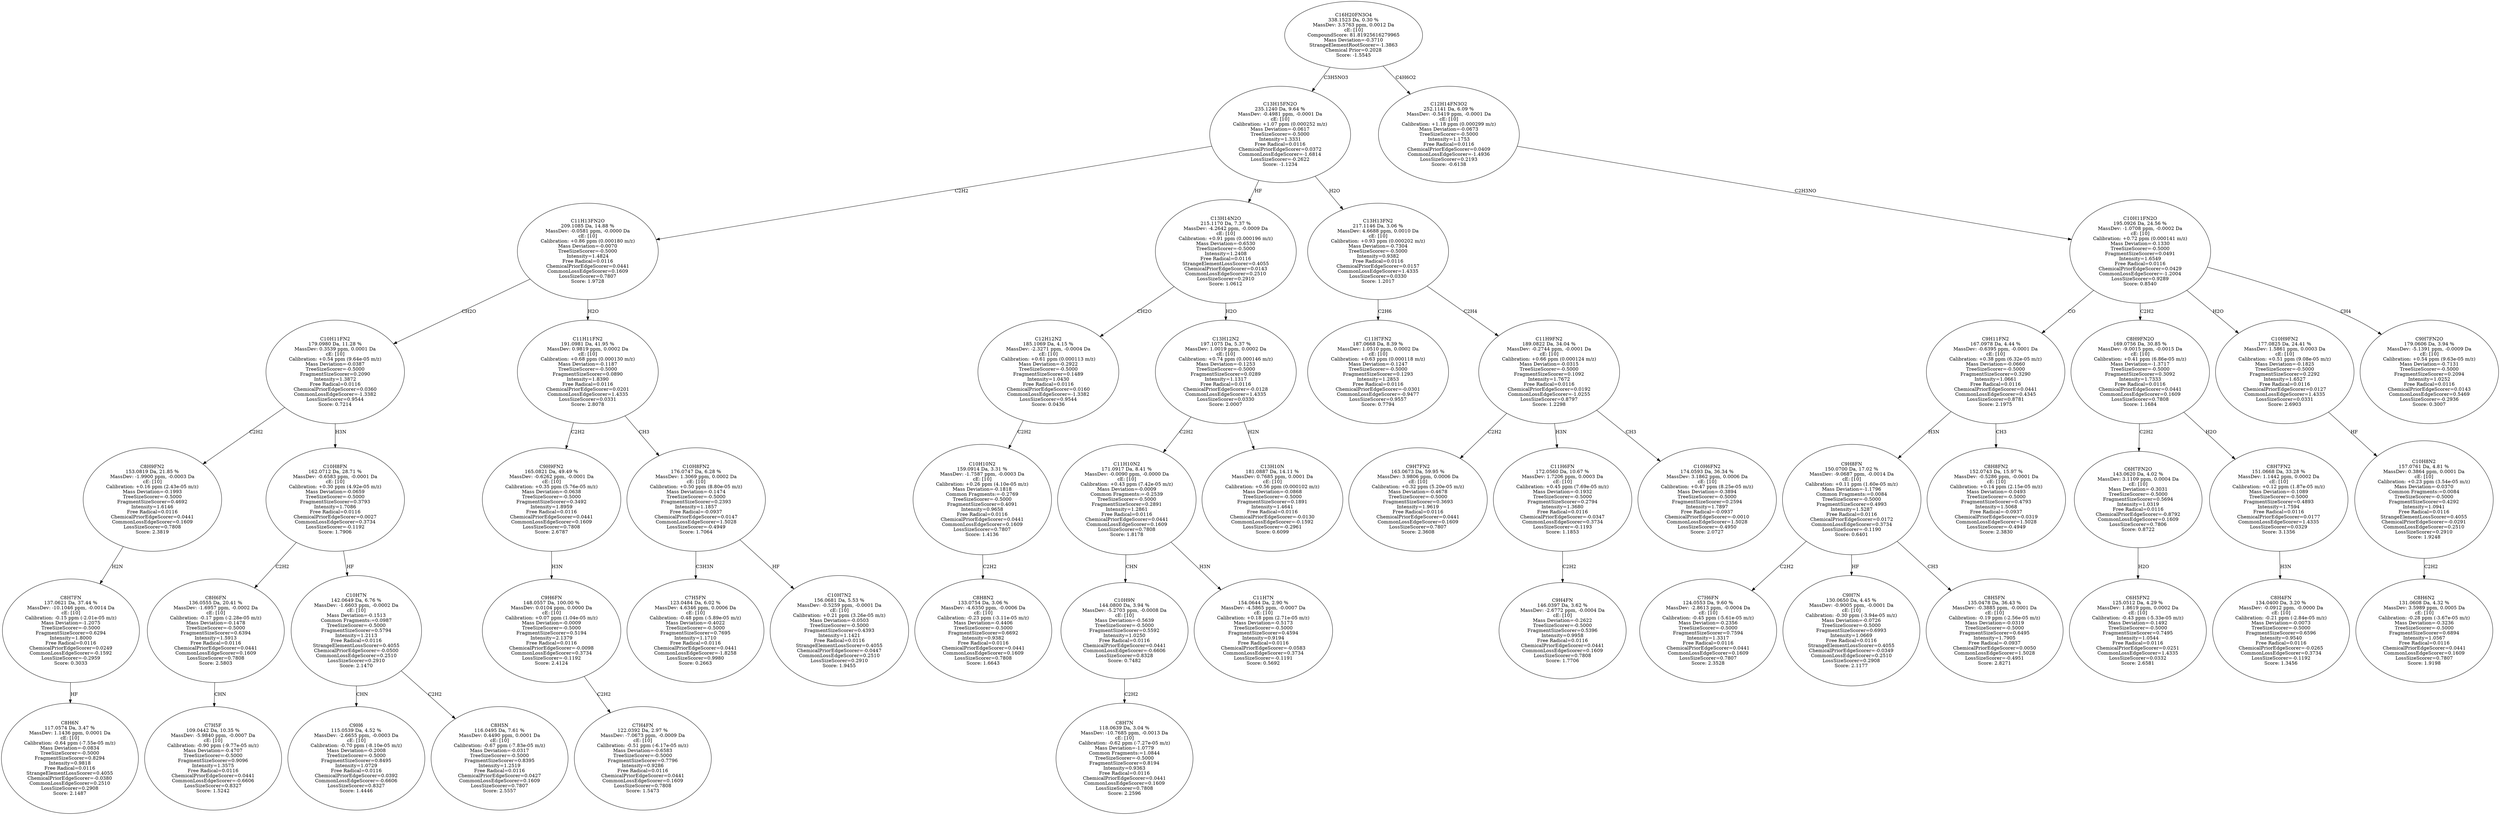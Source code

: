 strict digraph {
v1 [label="C8H6N\n117.0574 Da, 3.47 %\nMassDev: 1.1436 ppm, 0.0001 Da\ncE: [10]\nCalibration: -0.64 ppm (-7.55e-05 m/z)\nMass Deviation=-0.0834\nTreeSizeScorer=-0.5000\nFragmentSizeScorer=0.8294\nIntensity=0.9818\nFree Radical=0.0116\nStrangeElementLossScorer=0.4055\nChemicalPriorEdgeScorer=-0.0380\nCommonLossEdgeScorer=0.2510\nLossSizeScorer=0.2908\nScore: 2.1487"];
v2 [label="C8H7FN\n137.0621 Da, 37.44 %\nMassDev: -10.1046 ppm, -0.0014 Da\ncE: [10]\nCalibration: -0.15 ppm (-2.01e-05 m/z)\nMass Deviation=-1.2075\nTreeSizeScorer=-0.5000\nFragmentSizeScorer=0.6294\nIntensity=1.8000\nFree Radical=0.0116\nChemicalPriorEdgeScorer=0.0249\nCommonLossEdgeScorer=-0.1592\nLossSizeScorer=-0.2959\nScore: 0.3033"];
v3 [label="C8H9FN2\n153.0819 Da, 21.85 %\nMassDev: -1.9900 ppm, -0.0003 Da\ncE: [10]\nCalibration: +0.16 ppm (2.43e-05 m/z)\nMass Deviation=-0.1993\nTreeSizeScorer=-0.5000\nFragmentSizeScorer=0.4692\nIntensity=1.6146\nFree Radical=0.0116\nChemicalPriorEdgeScorer=0.0441\nCommonLossEdgeScorer=0.1609\nLossSizeScorer=0.7808\nScore: 2.3819"];
v4 [label="C7H5F\n109.0442 Da, 10.35 %\nMassDev: -5.9840 ppm, -0.0007 Da\ncE: [10]\nCalibration: -0.90 ppm (-9.77e-05 m/z)\nMass Deviation=-0.4707\nTreeSizeScorer=-0.5000\nFragmentSizeScorer=0.9096\nIntensity=1.3575\nFree Radical=0.0116\nChemicalPriorEdgeScorer=0.0441\nCommonLossEdgeScorer=-0.6606\nLossSizeScorer=0.8327\nScore: 1.5242"];
v5 [label="C8H6FN\n136.0555 Da, 20.41 %\nMassDev: -1.6957 ppm, -0.0002 Da\ncE: [10]\nCalibration: -0.17 ppm (-2.28e-05 m/z)\nMass Deviation=-0.1478\nTreeSizeScorer=-0.5000\nFragmentSizeScorer=0.6394\nIntensity=1.5913\nFree Radical=0.0116\nChemicalPriorEdgeScorer=0.0441\nCommonLossEdgeScorer=0.1609\nLossSizeScorer=0.7808\nScore: 2.5803"];
v6 [label="C9H6\n115.0539 Da, 4.52 %\nMassDev: -2.6655 ppm, -0.0003 Da\ncE: [10]\nCalibration: -0.70 ppm (-8.10e-05 m/z)\nMass Deviation=-0.2008\nTreeSizeScorer=-0.5000\nFragmentSizeScorer=0.8495\nIntensity=1.0729\nFree Radical=0.0116\nChemicalPriorEdgeScorer=0.0392\nCommonLossEdgeScorer=-0.6606\nLossSizeScorer=0.8327\nScore: 1.4446"];
v7 [label="C8H5N\n116.0495 Da, 7.61 %\nMassDev: 0.4490 ppm, 0.0001 Da\ncE: [10]\nCalibration: -0.67 ppm (-7.83e-05 m/z)\nMass Deviation=-0.0317\nTreeSizeScorer=-0.5000\nFragmentSizeScorer=0.8395\nIntensity=1.2519\nFree Radical=0.0116\nChemicalPriorEdgeScorer=0.0427\nCommonLossEdgeScorer=0.1609\nLossSizeScorer=0.7807\nScore: 2.5557"];
v8 [label="C10H7N\n142.0649 Da, 6.76 %\nMassDev: -1.6603 ppm, -0.0002 Da\ncE: [10]\nMass Deviation=-0.1513\nCommon Fragments:=0.0987\nTreeSizeScorer=-0.5000\nFragmentSizeScorer=0.5794\nIntensity=1.2113\nFree Radical=0.0116\nStrangeElementLossScorer=0.4055\nChemicalPriorEdgeScorer=-0.0500\nCommonLossEdgeScorer=0.2510\nLossSizeScorer=0.2910\nScore: 2.1470"];
v9 [label="C10H8FN\n162.0712 Da, 28.71 %\nMassDev: -0.6583 ppm, -0.0001 Da\ncE: [10]\nCalibration: +0.30 ppm (4.92e-05 m/z)\nMass Deviation=-0.0659\nTreeSizeScorer=-0.5000\nFragmentSizeScorer=0.3793\nIntensity=1.7086\nFree Radical=0.0116\nChemicalPriorEdgeScorer=0.0027\nCommonLossEdgeScorer=0.3734\nLossSizeScorer=-0.1192\nScore: 1.7906"];
v10 [label="C10H11FN2\n179.0980 Da, 11.28 %\nMassDev: 0.3539 ppm, 0.0001 Da\ncE: [10]\nCalibration: +0.54 ppm (9.64e-05 m/z)\nMass Deviation=-0.0387\nTreeSizeScorer=-0.5000\nFragmentSizeScorer=0.2090\nIntensity=1.3872\nFree Radical=0.0116\nChemicalPriorEdgeScorer=0.0360\nCommonLossEdgeScorer=-1.3382\nLossSizeScorer=0.9544\nScore: 0.7214"];
v11 [label="C7H4FN\n122.0392 Da, 2.97 %\nMassDev: -7.0673 ppm, -0.0009 Da\ncE: [10]\nCalibration: -0.51 ppm (-6.17e-05 m/z)\nMass Deviation=-0.6583\nTreeSizeScorer=-0.5000\nFragmentSizeScorer=0.7796\nIntensity=0.9286\nFree Radical=0.0116\nChemicalPriorEdgeScorer=0.0441\nCommonLossEdgeScorer=0.1609\nLossSizeScorer=0.7808\nScore: 1.5473"];
v12 [label="C9H6FN\n148.0557 Da, 100.00 %\nMassDev: 0.0104 ppm, 0.0000 Da\ncE: [10]\nCalibration: +0.07 ppm (1.04e-05 m/z)\nMass Deviation=-0.0009\nTreeSizeScorer=-0.5000\nFragmentSizeScorer=0.5194\nIntensity=2.1379\nFree Radical=0.0116\nChemicalPriorEdgeScorer=-0.0098\nCommonLossEdgeScorer=0.3734\nLossSizeScorer=-0.1192\nScore: 2.4124"];
v13 [label="C9H9FN2\n165.0821 Da, 49.49 %\nMassDev: -0.6262 ppm, -0.0001 Da\ncE: [10]\nCalibration: +0.35 ppm (5.76e-05 m/z)\nMass Deviation=-0.0638\nTreeSizeScorer=-0.5000\nFragmentSizeScorer=0.3492\nIntensity=1.8959\nFree Radical=0.0116\nChemicalPriorEdgeScorer=0.0441\nCommonLossEdgeScorer=0.1609\nLossSizeScorer=0.7808\nScore: 2.6787"];
v14 [label="C7H5FN\n123.0484 Da, 6.02 %\nMassDev: 4.6346 ppm, 0.0006 Da\ncE: [10]\nCalibration: -0.48 ppm (-5.89e-05 m/z)\nMass Deviation=-0.4022\nTreeSizeScorer=-0.5000\nFragmentSizeScorer=0.7695\nIntensity=1.1710\nFree Radical=0.0116\nChemicalPriorEdgeScorer=0.0441\nCommonLossEdgeScorer=-1.8258\nLossSizeScorer=0.9980\nScore: 0.2663"];
v15 [label="C10H7N2\n156.0681 Da, 5.53 %\nMassDev: -0.5259 ppm, -0.0001 Da\ncE: [10]\nCalibration: +0.21 ppm (3.26e-05 m/z)\nMass Deviation=-0.0503\nTreeSizeScorer=-0.5000\nFragmentSizeScorer=0.4393\nIntensity=1.1421\nFree Radical=0.0116\nStrangeElementLossScorer=0.4055\nChemicalPriorEdgeScorer=-0.0447\nCommonLossEdgeScorer=0.2510\nLossSizeScorer=0.2910\nScore: 1.9455"];
v16 [label="C10H8FN2\n176.0747 Da, 6.28 %\nMassDev: 1.3069 ppm, 0.0002 Da\ncE: [10]\nCalibration: +0.50 ppm (8.80e-05 m/z)\nMass Deviation=-0.1474\nTreeSizeScorer=-0.5000\nFragmentSizeScorer=0.2393\nIntensity=1.1857\nFree Radical=-0.0937\nChemicalPriorEdgeScorer=0.0147\nCommonLossEdgeScorer=1.5028\nLossSizeScorer=-0.4949\nScore: 1.7064"];
v17 [label="C11H11FN2\n191.0981 Da, 41.95 %\nMassDev: 0.9819 ppm, 0.0002 Da\ncE: [10]\nCalibration: +0.68 ppm (0.000130 m/z)\nMass Deviation=-0.1187\nTreeSizeScorer=-0.5000\nFragmentSizeScorer=0.0890\nIntensity=1.8390\nFree Radical=0.0116\nChemicalPriorEdgeScorer=0.0201\nCommonLossEdgeScorer=1.4335\nLossSizeScorer=0.0331\nScore: 2.8078"];
v18 [label="C11H13FN2O\n209.1085 Da, 14.88 %\nMassDev: -0.0581 ppm, -0.0000 Da\ncE: [10]\nCalibration: +0.86 ppm (0.000180 m/z)\nMass Deviation=-0.0070\nTreeSizeScorer=-0.5000\nIntensity=1.4824\nFree Radical=0.0116\nChemicalPriorEdgeScorer=0.0441\nCommonLossEdgeScorer=0.1609\nLossSizeScorer=0.7807\nScore: 1.9728"];
v19 [label="C8H8N2\n133.0754 Da, 3.06 %\nMassDev: -4.6350 ppm, -0.0006 Da\ncE: [10]\nCalibration: -0.23 ppm (-3.11e-05 m/z)\nMass Deviation=-0.4406\nTreeSizeScorer=-0.5000\nFragmentSizeScorer=0.6692\nIntensity=0.9382\nFree Radical=0.0116\nChemicalPriorEdgeScorer=0.0441\nCommonLossEdgeScorer=0.1609\nLossSizeScorer=0.7808\nScore: 1.6643"];
v20 [label="C10H10N2\n159.0914 Da, 3.31 %\nMassDev: -1.7587 ppm, -0.0003 Da\ncE: [10]\nCalibration: +0.26 ppm (4.10e-05 m/z)\nMass Deviation=-0.1818\nCommon Fragments:=-0.2769\nTreeSizeScorer=-0.5000\nFragmentSizeScorer=0.4091\nIntensity=0.9658\nFree Radical=0.0116\nChemicalPriorEdgeScorer=0.0441\nCommonLossEdgeScorer=0.1609\nLossSizeScorer=0.7807\nScore: 1.4136"];
v21 [label="C12H12N2\n185.1069 Da, 4.15 %\nMassDev: -2.3271 ppm, -0.0004 Da\ncE: [10]\nCalibration: +0.61 ppm (0.000113 m/z)\nMass Deviation=-0.2922\nTreeSizeScorer=-0.5000\nFragmentSizeScorer=0.1489\nIntensity=1.0430\nFree Radical=0.0116\nChemicalPriorEdgeScorer=0.0160\nCommonLossEdgeScorer=-1.3382\nLossSizeScorer=0.9544\nScore: 0.0436"];
v22 [label="C8H7N\n118.0639 Da, 3.04 %\nMassDev: -10.7685 ppm, -0.0013 Da\ncE: [10]\nCalibration: -0.62 ppm (-7.27e-05 m/z)\nMass Deviation=-1.0779\nCommon Fragments:=1.0844\nTreeSizeScorer=-0.5000\nFragmentSizeScorer=0.8194\nIntensity=0.9363\nFree Radical=0.0116\nChemicalPriorEdgeScorer=0.0441\nCommonLossEdgeScorer=0.1609\nLossSizeScorer=0.7808\nScore: 2.2596"];
v23 [label="C10H9N\n144.0800 Da, 3.94 %\nMassDev: -5.2703 ppm, -0.0008 Da\ncE: [10]\nMass Deviation=-0.5639\nTreeSizeScorer=-0.5000\nFragmentSizeScorer=0.5592\nIntensity=1.0250\nFree Radical=0.0116\nChemicalPriorEdgeScorer=0.0441\nCommonLossEdgeScorer=-0.6606\nLossSizeScorer=0.8328\nScore: 0.7482"];
v24 [label="C11H7N\n154.0644 Da, 2.90 %\nMassDev: -4.5865 ppm, -0.0007 Da\ncE: [10]\nCalibration: +0.18 ppm (2.71e-05 m/z)\nMass Deviation=-0.5173\nTreeSizeScorer=-0.5000\nFragmentSizeScorer=0.4594\nIntensity=0.9194\nFree Radical=0.0116\nChemicalPriorEdgeScorer=-0.0583\nCommonLossEdgeScorer=0.3734\nLossSizeScorer=-0.1191\nScore: 0.5692"];
v25 [label="C11H10N2\n171.0917 Da, 8.41 %\nMassDev: -0.0090 ppm, -0.0000 Da\ncE: [10]\nCalibration: +0.43 ppm (7.42e-05 m/z)\nMass Deviation=-0.0009\nCommon Fragments:=-0.2539\nTreeSizeScorer=-0.5000\nFragmentSizeScorer=0.2891\nIntensity=1.2861\nFree Radical=0.0116\nChemicalPriorEdgeScorer=0.0441\nCommonLossEdgeScorer=0.1609\nLossSizeScorer=0.7808\nScore: 1.8178"];
v26 [label="C13H10N\n181.0887 Da, 14.11 %\nMassDev: 0.7685 ppm, 0.0001 Da\ncE: [10]\nCalibration: +0.56 ppm (0.000102 m/z)\nMass Deviation=-0.0868\nTreeSizeScorer=-0.5000\nFragmentSizeScorer=0.1891\nIntensity=1.4641\nFree Radical=0.0116\nChemicalPriorEdgeScorer=-0.0130\nCommonLossEdgeScorer=-0.1592\nLossSizeScorer=-0.2961\nScore: 0.6099"];
v27 [label="C13H12N2\n197.1075 Da, 5.37 %\nMassDev: 1.0019 ppm, 0.0002 Da\ncE: [10]\nCalibration: +0.74 ppm (0.000146 m/z)\nMass Deviation=-0.1253\nTreeSizeScorer=-0.5000\nFragmentSizeScorer=0.0289\nIntensity=1.1317\nFree Radical=0.0116\nChemicalPriorEdgeScorer=-0.0128\nCommonLossEdgeScorer=1.4335\nLossSizeScorer=0.0330\nScore: 2.0007"];
v28 [label="C13H14N2O\n215.1170 Da, 7.37 %\nMassDev: -4.2642 ppm, -0.0009 Da\ncE: [10]\nCalibration: +0.91 ppm (0.000196 m/z)\nMass Deviation=-0.6530\nTreeSizeScorer=-0.5000\nIntensity=1.2408\nFree Radical=0.0116\nStrangeElementLossScorer=0.4055\nChemicalPriorEdgeScorer=0.0143\nCommonLossEdgeScorer=0.2510\nLossSizeScorer=0.2910\nScore: 1.0612"];
v29 [label="C11H7FN2\n187.0668 Da, 8.39 %\nMassDev: 1.0510 ppm, 0.0002 Da\ncE: [10]\nCalibration: +0.63 ppm (0.000118 m/z)\nMass Deviation=-0.1247\nTreeSizeScorer=-0.5000\nFragmentSizeScorer=0.1293\nIntensity=1.2853\nFree Radical=0.0116\nChemicalPriorEdgeScorer=-0.0301\nCommonLossEdgeScorer=-0.9477\nLossSizeScorer=0.9557\nScore: 0.7794"];
v30 [label="C9H7FN2\n163.0673 Da, 59.95 %\nMassDev: 3.9806 ppm, 0.0006 Da\ncE: [10]\nCalibration: +0.32 ppm (5.20e-05 m/z)\nMass Deviation=-0.4678\nTreeSizeScorer=-0.5000\nFragmentSizeScorer=0.3693\nIntensity=1.9619\nFree Radical=0.0116\nChemicalPriorEdgeScorer=0.0441\nCommonLossEdgeScorer=0.1609\nLossSizeScorer=0.7807\nScore: 2.3608"];
v31 [label="C9H4FN\n146.0397 Da, 3.62 %\nMassDev: -2.6772 ppm, -0.0004 Da\ncE: [10]\nMass Deviation=-0.2622\nTreeSizeScorer=-0.5000\nFragmentSizeScorer=0.5396\nIntensity=0.9958\nFree Radical=0.0116\nChemicalPriorEdgeScorer=0.0441\nCommonLossEdgeScorer=0.1609\nLossSizeScorer=0.7808\nScore: 1.7706"];
v32 [label="C11H6FN\n172.0560 Da, 10.67 %\nMassDev: 1.7206 ppm, 0.0003 Da\ncE: [10]\nCalibration: +0.45 ppm (7.69e-05 m/z)\nMass Deviation=-0.1932\nTreeSizeScorer=-0.5000\nFragmentSizeScorer=0.2794\nIntensity=1.3680\nFree Radical=0.0116\nChemicalPriorEdgeScorer=-0.0347\nCommonLossEdgeScorer=0.3734\nLossSizeScorer=-0.1193\nScore: 1.1853"];
v33 [label="C10H6FN2\n174.0593 Da, 36.34 %\nMassDev: 3.1862 ppm, 0.0006 Da\ncE: [10]\nCalibration: +0.47 ppm (8.25e-05 m/z)\nMass Deviation=-0.3894\nTreeSizeScorer=-0.5000\nFragmentSizeScorer=0.2594\nIntensity=1.7897\nFree Radical=-0.0937\nChemicalPriorEdgeScorer=-0.0010\nCommonLossEdgeScorer=1.5028\nLossSizeScorer=-0.4950\nScore: 2.0727"];
v34 [label="C11H9FN2\n189.0822 Da, 34.04 %\nMassDev: -0.2744 ppm, -0.0001 Da\ncE: [10]\nCalibration: +0.66 ppm (0.000124 m/z)\nMass Deviation=-0.0315\nTreeSizeScorer=-0.5000\nFragmentSizeScorer=0.1092\nIntensity=1.7672\nFree Radical=0.0116\nChemicalPriorEdgeScorer=0.0192\nCommonLossEdgeScorer=-1.0255\nLossSizeScorer=0.8797\nScore: 1.2298"];
v35 [label="C13H13FN2\n217.1146 Da, 3.06 %\nMassDev: 4.6688 ppm, 0.0010 Da\ncE: [10]\nCalibration: +0.93 ppm (0.000202 m/z)\nMass Deviation=-0.7304\nTreeSizeScorer=-0.5000\nIntensity=0.9382\nFree Radical=0.0116\nChemicalPriorEdgeScorer=0.0157\nCommonLossEdgeScorer=1.4335\nLossSizeScorer=0.0330\nScore: 1.2017"];
v36 [label="C13H15FN2O\n235.1240 Da, 9.64 %\nMassDev: -0.4981 ppm, -0.0001 Da\ncE: [10]\nCalibration: +1.07 ppm (0.000252 m/z)\nMass Deviation=-0.0617\nTreeSizeScorer=-0.5000\nIntensity=1.3331\nFree Radical=0.0116\nChemicalPriorEdgeScorer=0.0372\nCommonLossEdgeScorer=-1.6814\nLossSizeScorer=-0.2622\nScore: -1.1234"];
v37 [label="C7H6FN\n124.0553 Da, 9.60 %\nMassDev: -2.8613 ppm, -0.0004 Da\ncE: [10]\nCalibration: -0.45 ppm (-5.61e-05 m/z)\nMass Deviation=-0.2356\nTreeSizeScorer=-0.5000\nFragmentSizeScorer=0.7594\nIntensity=1.3317\nFree Radical=0.0116\nChemicalPriorEdgeScorer=0.0441\nCommonLossEdgeScorer=0.1609\nLossSizeScorer=0.7807\nScore: 2.3528"];
v38 [label="C9H7N\n130.0650 Da, 4.45 %\nMassDev: -0.9005 ppm, -0.0001 Da\ncE: [10]\nCalibration: -0.30 ppm (-3.94e-05 m/z)\nMass Deviation=-0.0726\nTreeSizeScorer=-0.5000\nFragmentSizeScorer=0.6993\nIntensity=1.0669\nFree Radical=0.0116\nStrangeElementLossScorer=0.4055\nChemicalPriorEdgeScorer=-0.0349\nCommonLossEdgeScorer=0.2510\nLossSizeScorer=0.2908\nScore: 2.1177"];
v39 [label="C8H5FN\n135.0478 Da, 36.43 %\nMassDev: -0.3885 ppm, -0.0001 Da\ncE: [10]\nCalibration: -0.19 ppm (-2.56e-05 m/z)\nMass Deviation=-0.0319\nTreeSizeScorer=-0.5000\nFragmentSizeScorer=0.6495\nIntensity=1.7905\nFree Radical=-0.0937\nChemicalPriorEdgeScorer=0.0050\nCommonLossEdgeScorer=1.5028\nLossSizeScorer=-0.4951\nScore: 2.8271"];
v40 [label="C9H8FN\n150.0700 Da, 17.02 %\nMassDev: -9.0687 ppm, -0.0014 Da\ncE: [10]\nCalibration: +0.11 ppm (1.60e-05 m/z)\nMass Deviation=-1.1796\nCommon Fragments:=0.0084\nTreeSizeScorer=-0.5000\nFragmentSizeScorer=0.4993\nIntensity=1.5287\nFree Radical=0.0116\nChemicalPriorEdgeScorer=0.0172\nCommonLossEdgeScorer=0.3734\nLossSizeScorer=-0.1190\nScore: 0.6401"];
v41 [label="C8H8FN2\n152.0743 Da, 15.97 %\nMassDev: -0.5286 ppm, -0.0001 Da\ncE: [10]\nCalibration: +0.14 ppm (2.15e-05 m/z)\nMass Deviation=-0.0493\nTreeSizeScorer=-0.5000\nFragmentSizeScorer=0.4793\nIntensity=1.5068\nFree Radical=-0.0937\nChemicalPriorEdgeScorer=0.0319\nCommonLossEdgeScorer=1.5028\nLossSizeScorer=-0.4949\nScore: 2.3830"];
v42 [label="C9H11FN2\n167.0978 Da, 4.44 %\nMassDev: -0.6395 ppm, -0.0001 Da\ncE: [10]\nCalibration: +0.38 ppm (6.32e-05 m/z)\nMass Deviation=-0.0660\nTreeSizeScorer=-0.5000\nFragmentSizeScorer=0.3290\nIntensity=1.0661\nFree Radical=0.0116\nChemicalPriorEdgeScorer=0.0441\nCommonLossEdgeScorer=0.4345\nLossSizeScorer=0.8781\nScore: 2.1975"];
v43 [label="C6H5FN2\n125.0512 Da, 4.29 %\nMassDev: 1.8619 ppm, 0.0002 Da\ncE: [10]\nCalibration: -0.43 ppm (-5.33e-05 m/z)\nMass Deviation=-0.1492\nTreeSizeScorer=-0.5000\nFragmentSizeScorer=0.7495\nIntensity=1.0544\nFree Radical=0.0116\nChemicalPriorEdgeScorer=0.0251\nCommonLossEdgeScorer=1.4335\nLossSizeScorer=0.0332\nScore: 2.6581"];
v44 [label="C6H7FN2O\n143.0620 Da, 4.02 %\nMassDev: 3.1109 ppm, 0.0004 Da\ncE: [10]\nMass Deviation=-0.3031\nTreeSizeScorer=-0.5000\nFragmentSizeScorer=0.5694\nIntensity=1.0319\nFree Radical=0.0116\nChemicalPriorEdgeScorer=-0.8792\nCommonLossEdgeScorer=0.1609\nLossSizeScorer=0.7806\nScore: 0.8722"];
v45 [label="C8H4FN\n134.0400 Da, 3.20 %\nMassDev: -0.0912 ppm, -0.0000 Da\ncE: [10]\nCalibration: -0.21 ppm (-2.84e-05 m/z)\nMass Deviation=-0.0073\nTreeSizeScorer=-0.5000\nFragmentSizeScorer=0.6596\nIntensity=0.9540\nFree Radical=0.0116\nChemicalPriorEdgeScorer=-0.0265\nCommonLossEdgeScorer=0.3734\nLossSizeScorer=-0.1192\nScore: 1.3456"];
v46 [label="C8H7FN2\n151.0668 Da, 33.28 %\nMassDev: 1.1442 ppm, 0.0002 Da\ncE: [10]\nCalibration: +0.12 ppm (1.87e-05 m/z)\nMass Deviation=-0.1089\nTreeSizeScorer=-0.5000\nFragmentSizeScorer=0.4893\nIntensity=1.7594\nFree Radical=0.0116\nChemicalPriorEdgeScorer=0.0177\nCommonLossEdgeScorer=1.4335\nLossSizeScorer=0.0329\nScore: 3.1356"];
v47 [label="C8H9FN2O\n169.0756 Da, 30.85 %\nMassDev: -9.0015 ppm, -0.0015 Da\ncE: [10]\nCalibration: +0.41 ppm (6.86e-05 m/z)\nMass Deviation=-1.3717\nTreeSizeScorer=-0.5000\nFragmentSizeScorer=0.3092\nIntensity=1.7333\nFree Radical=0.0116\nChemicalPriorEdgeScorer=0.0441\nCommonLossEdgeScorer=0.1609\nLossSizeScorer=0.7808\nScore: 1.1684"];
v48 [label="C8H6N2\n131.0608 Da, 4.32 %\nMassDev: 3.5989 ppm, 0.0005 Da\ncE: [10]\nCalibration: -0.28 ppm (-3.67e-05 m/z)\nMass Deviation=-0.3236\nTreeSizeScorer=-0.5000\nFragmentSizeScorer=0.6894\nIntensity=1.0567\nFree Radical=0.0116\nChemicalPriorEdgeScorer=0.0441\nCommonLossEdgeScorer=0.1609\nLossSizeScorer=0.7807\nScore: 1.9198"];
v49 [label="C10H8N2\n157.0761 Da, 4.81 %\nMassDev: 0.3864 ppm, 0.0001 Da\ncE: [10]\nCalibration: +0.23 ppm (3.54e-05 m/z)\nMass Deviation=-0.0370\nCommon Fragments:=0.0084\nTreeSizeScorer=-0.5000\nFragmentSizeScorer=0.4292\nIntensity=1.0941\nFree Radical=0.0116\nStrangeElementLossScorer=0.4055\nChemicalPriorEdgeScorer=-0.0291\nCommonLossEdgeScorer=0.2510\nLossSizeScorer=0.2910\nScore: 1.9248"];
v50 [label="C10H9FN2\n177.0825 Da, 24.41 %\nMassDev: 1.5861 ppm, 0.0003 Da\ncE: [10]\nCalibration: +0.51 ppm (9.08e-05 m/z)\nMass Deviation=-0.1825\nTreeSizeScorer=-0.5000\nFragmentSizeScorer=0.2292\nIntensity=1.6527\nFree Radical=0.0116\nChemicalPriorEdgeScorer=0.0127\nCommonLossEdgeScorer=1.4335\nLossSizeScorer=0.0331\nScore: 2.6903"];
v51 [label="C9H7FN2O\n179.0606 Da, 3.94 %\nMassDev: -5.1391 ppm, -0.0009 Da\ncE: [10]\nCalibration: +0.54 ppm (9.63e-05 m/z)\nMass Deviation=-0.7131\nTreeSizeScorer=-0.5000\nFragmentSizeScorer=0.2094\nIntensity=1.0252\nFree Radical=0.0116\nChemicalPriorEdgeScorer=0.0143\nCommonLossEdgeScorer=0.5469\nLossSizeScorer=-0.2936\nScore: 0.3007"];
v52 [label="C10H11FN2O\n195.0926 Da, 24.56 %\nMassDev: -1.0708 ppm, -0.0002 Da\ncE: [10]\nCalibration: +0.72 ppm (0.000141 m/z)\nMass Deviation=-0.1330\nTreeSizeScorer=-0.5000\nFragmentSizeScorer=0.0491\nIntensity=1.6549\nFree Radical=0.0116\nChemicalPriorEdgeScorer=0.0429\nCommonLossEdgeScorer=-1.2004\nLossSizeScorer=0.9289\nScore: 0.8540"];
v53 [label="C12H14FN3O2\n252.1141 Da, 6.09 %\nMassDev: -0.5419 ppm, -0.0001 Da\ncE: [10]\nCalibration: +1.18 ppm (0.000299 m/z)\nMass Deviation=-0.0673\nTreeSizeScorer=-0.5000\nIntensity=1.1753\nFree Radical=0.0116\nChemicalPriorEdgeScorer=0.0409\nCommonLossEdgeScorer=-1.4936\nLossSizeScorer=0.2193\nScore: -0.6138"];
v54 [label="C16H20FN3O4\n338.1523 Da, 0.30 %\nMassDev: 3.5763 ppm, 0.0012 Da\ncE: [10]\nCompoundScore: 81.81925616279965\nMass Deviation=-0.3710\nStrangeElementRootScorer=-1.3863\nChemical Prior=0.2028\nScore: -1.5545"];
v2 -> v1 [label="HF"];
v3 -> v2 [label="H2N"];
v10 -> v3 [label="C2H2"];
v5 -> v4 [label="CHN"];
v9 -> v5 [label="C2H2"];
v8 -> v6 [label="CHN"];
v8 -> v7 [label="C2H2"];
v9 -> v8 [label="HF"];
v10 -> v9 [label="H3N"];
v18 -> v10 [label="CH2O"];
v12 -> v11 [label="C2H2"];
v13 -> v12 [label="H3N"];
v17 -> v13 [label="C2H2"];
v16 -> v14 [label="C3H3N"];
v16 -> v15 [label="HF"];
v17 -> v16 [label="CH3"];
v18 -> v17 [label="H2O"];
v36 -> v18 [label="C2H2"];
v20 -> v19 [label="C2H2"];
v21 -> v20 [label="C2H2"];
v28 -> v21 [label="CH2O"];
v23 -> v22 [label="C2H2"];
v25 -> v23 [label="CHN"];
v25 -> v24 [label="H3N"];
v27 -> v25 [label="C2H2"];
v27 -> v26 [label="H2N"];
v28 -> v27 [label="H2O"];
v36 -> v28 [label="HF"];
v35 -> v29 [label="C2H6"];
v34 -> v30 [label="C2H2"];
v32 -> v31 [label="C2H2"];
v34 -> v32 [label="H3N"];
v34 -> v33 [label="CH3"];
v35 -> v34 [label="C2H4"];
v36 -> v35 [label="H2O"];
v54 -> v36 [label="C3H5NO3"];
v40 -> v37 [label="C2H2"];
v40 -> v38 [label="HF"];
v40 -> v39 [label="CH3"];
v42 -> v40 [label="H3N"];
v42 -> v41 [label="CH3"];
v52 -> v42 [label="CO"];
v44 -> v43 [label="H2O"];
v47 -> v44 [label="C2H2"];
v46 -> v45 [label="H3N"];
v47 -> v46 [label="H2O"];
v52 -> v47 [label="C2H2"];
v49 -> v48 [label="C2H2"];
v50 -> v49 [label="HF"];
v52 -> v50 [label="H2O"];
v52 -> v51 [label="CH4"];
v53 -> v52 [label="C2H3NO"];
v54 -> v53 [label="C4H6O2"];
}